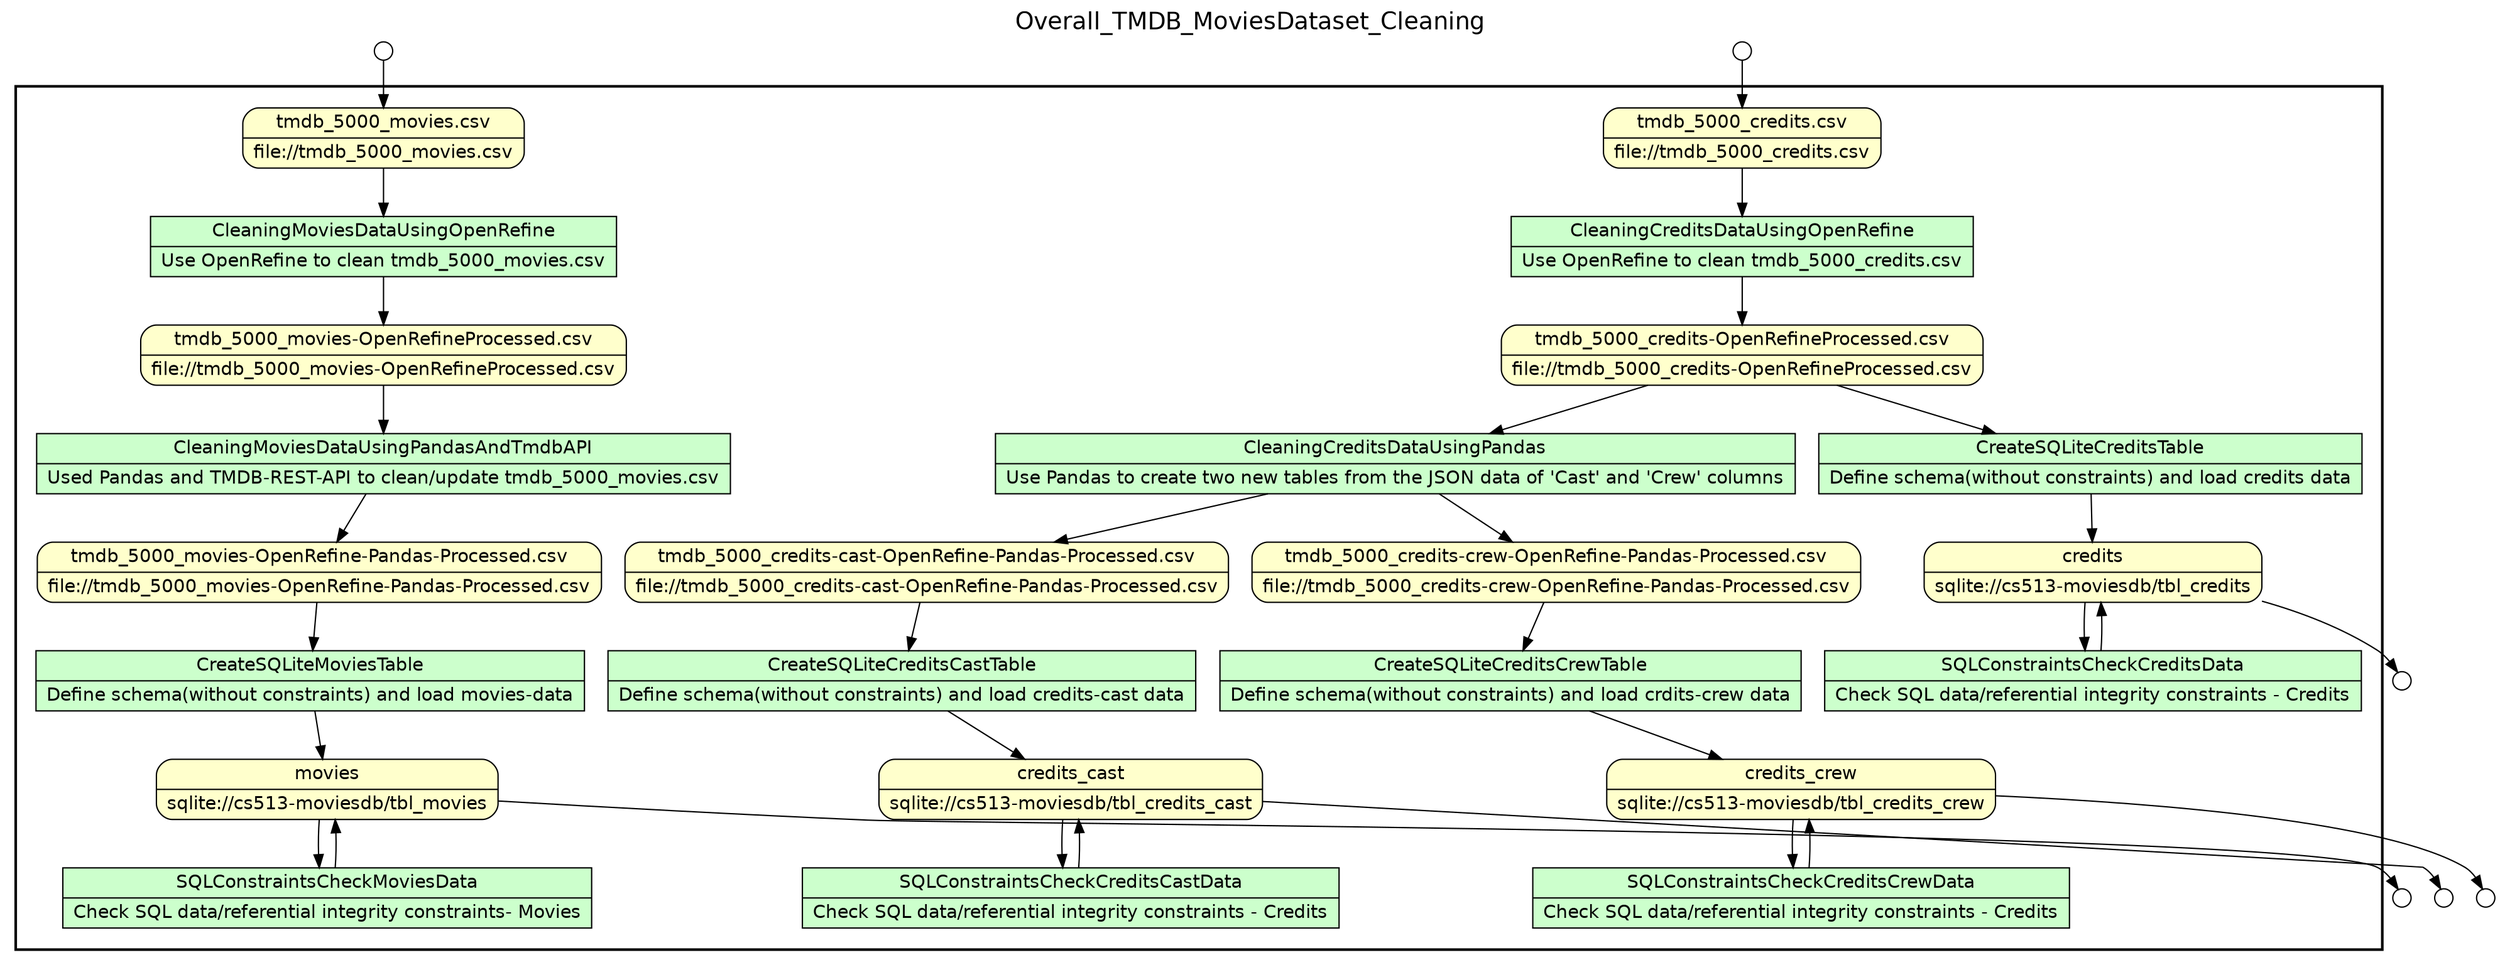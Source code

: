
/* Start of top-level graph */
digraph Workflow {
rankdir=TB

/* Title for graph */
fontname=Helvetica; fontsize=18; labelloc=t
label=Overall_TMDB_MoviesDataset_Cleaning

/* Start of double cluster for drawing box around nodes in workflow */
subgraph cluster_workflow_box_outer { label=""; color=black; penwidth=2
subgraph cluster_workflow_box_inner { label=""; penwidth=0

/* Style for nodes representing atomic programs in workflow */
node[shape=box style=filled fillcolor="#CCFFCC" peripheries=1 fontname=Helvetica]

/* Nodes representing atomic programs in workflow */
CleaningMoviesDataUsingOpenRefine [shape=record rankdir=LR label="{<f0> CleaningMoviesDataUsingOpenRefine |<f1> Use OpenRefine to clean tmdb_5000_movies.csv}"];
CleaningMoviesDataUsingPandasAndTmdbAPI [shape=record rankdir=LR label="{<f0> CleaningMoviesDataUsingPandasAndTmdbAPI |<f1> Used Pandas and TMDB-REST-API to clean/update tmdb_5000_movies.csv}"];
CreateSQLiteMoviesTable [shape=record rankdir=LR label="{<f0> CreateSQLiteMoviesTable |<f1> Define schema(without constraints) and load movies-data}"];
CleaningCreditsDataUsingOpenRefine [shape=record rankdir=LR label="{<f0> CleaningCreditsDataUsingOpenRefine |<f1> Use OpenRefine to clean tmdb_5000_credits.csv}"];
CleaningCreditsDataUsingPandas [shape=record rankdir=LR label="{<f0> CleaningCreditsDataUsingPandas |<f1> Use Pandas to create two new tables from the JSON data of 'Cast' and 'Crew' columns}"];
CreateSQLiteCreditsTable [shape=record rankdir=LR label="{<f0> CreateSQLiteCreditsTable |<f1> Define schema(without constraints) and load credits data}"];
CreateSQLiteCreditsCastTable [shape=record rankdir=LR label="{<f0> CreateSQLiteCreditsCastTable |<f1> Define schema(without constraints) and load credits-cast data}"];
CreateSQLiteCreditsCrewTable [shape=record rankdir=LR label="{<f0> CreateSQLiteCreditsCrewTable |<f1> Define schema(without constraints) and load crdits-crew data}"];

/* Style for nodes representing composite programs (sub-workflows) in workflow */
node[shape=box style=filled fillcolor="#CCFFCC" peripheries=2 fontname=Helvetica]

/* Nodes representing composite programs (sub-workflows) in workflow */
SQLConstraintsCheckMoviesData [shape=record rankdir=LR label="{<f0> SQLConstraintsCheckMoviesData |<f1> Check SQL data/referential integrity constraints- Movies}"];
SQLConstraintsCheckCreditsData [shape=record rankdir=LR label="{<f0> SQLConstraintsCheckCreditsData |<f1> Check SQL data/referential integrity constraints - Credits}"];
SQLConstraintsCheckCreditsCastData [shape=record rankdir=LR label="{<f0> SQLConstraintsCheckCreditsCastData |<f1> Check SQL data/referential integrity constraints - Credits}"];
SQLConstraintsCheckCreditsCrewData [shape=record rankdir=LR label="{<f0> SQLConstraintsCheckCreditsCrewData |<f1> Check SQL data/referential integrity constraints - Credits}"];

/* Style for nodes representing non-parameter data channels in workflow */
node[shape=box style="rounded,filled" fillcolor="#FFFFCC" peripheries=1 fontname=Helvetica]

/* Nodes for non-parameter data channels in workflow */
"tmdb_5000_movies.csv" [shape=record rankdir=LR label="{<f0> tmdb_5000_movies.csv |<f1> file\://tmdb_5000_movies.csv}"];
"tmdb_5000_movies-OpenRefineProcessed.csv" [shape=record rankdir=LR label="{<f0> tmdb_5000_movies-OpenRefineProcessed.csv |<f1> file\://tmdb_5000_movies-OpenRefineProcessed.csv}"];
"tmdb_5000_movies-OpenRefine-Pandas-Processed.csv" [shape=record rankdir=LR label="{<f0> tmdb_5000_movies-OpenRefine-Pandas-Processed.csv |<f1> file\://tmdb_5000_movies-OpenRefine-Pandas-Processed.csv}"];
movies [shape=record rankdir=LR label="{<f0> movies |<f1> sqlite\://cs513-moviesdb/tbl_movies}"];
"tmdb_5000_credits.csv" [shape=record rankdir=LR label="{<f0> tmdb_5000_credits.csv |<f1> file\://tmdb_5000_credits.csv}"];
"tmdb_5000_credits-OpenRefineProcessed.csv" [shape=record rankdir=LR label="{<f0> tmdb_5000_credits-OpenRefineProcessed.csv |<f1> file\://tmdb_5000_credits-OpenRefineProcessed.csv}"];
"tmdb_5000_credits-cast-OpenRefine-Pandas-Processed.csv" [shape=record rankdir=LR label="{<f0> tmdb_5000_credits-cast-OpenRefine-Pandas-Processed.csv |<f1> file\://tmdb_5000_credits-cast-OpenRefine-Pandas-Processed.csv}"];
"tmdb_5000_credits-crew-OpenRefine-Pandas-Processed.csv" [shape=record rankdir=LR label="{<f0> tmdb_5000_credits-crew-OpenRefine-Pandas-Processed.csv |<f1> file\://tmdb_5000_credits-crew-OpenRefine-Pandas-Processed.csv}"];
credits [shape=record rankdir=LR label="{<f0> credits |<f1> sqlite\://cs513-moviesdb/tbl_credits}"];
credits_cast [shape=record rankdir=LR label="{<f0> credits_cast |<f1> sqlite\://cs513-moviesdb/tbl_credits_cast}"];
credits_crew [shape=record rankdir=LR label="{<f0> credits_crew |<f1> sqlite\://cs513-moviesdb/tbl_credits_crew}"];

/* Style for nodes representing parameter channels in workflow */
node[shape=box style="rounded,filled" fillcolor="#FCFCFC" peripheries=1 fontname=Helvetica]

/* Nodes representing parameter channels in workflow */

/* Edges representing connections between programs and channels */
CleaningMoviesDataUsingOpenRefine -> "tmdb_5000_movies-OpenRefineProcessed.csv"
"tmdb_5000_movies.csv" -> CleaningMoviesDataUsingOpenRefine
CleaningMoviesDataUsingPandasAndTmdbAPI -> "tmdb_5000_movies-OpenRefine-Pandas-Processed.csv"
"tmdb_5000_movies-OpenRefineProcessed.csv" -> CleaningMoviesDataUsingPandasAndTmdbAPI
CreateSQLiteMoviesTable -> movies
"tmdb_5000_movies-OpenRefine-Pandas-Processed.csv" -> CreateSQLiteMoviesTable
SQLConstraintsCheckMoviesData -> movies
movies -> SQLConstraintsCheckMoviesData
CleaningCreditsDataUsingOpenRefine -> "tmdb_5000_credits-OpenRefineProcessed.csv"
"tmdb_5000_credits.csv" -> CleaningCreditsDataUsingOpenRefine
CleaningCreditsDataUsingPandas -> "tmdb_5000_credits-cast-OpenRefine-Pandas-Processed.csv"
CleaningCreditsDataUsingPandas -> "tmdb_5000_credits-crew-OpenRefine-Pandas-Processed.csv"
"tmdb_5000_credits-OpenRefineProcessed.csv" -> CleaningCreditsDataUsingPandas
CreateSQLiteCreditsTable -> credits
"tmdb_5000_credits-OpenRefineProcessed.csv" -> CreateSQLiteCreditsTable
CreateSQLiteCreditsCastTable -> credits_cast
"tmdb_5000_credits-cast-OpenRefine-Pandas-Processed.csv" -> CreateSQLiteCreditsCastTable
CreateSQLiteCreditsCrewTable -> credits_crew
"tmdb_5000_credits-crew-OpenRefine-Pandas-Processed.csv" -> CreateSQLiteCreditsCrewTable
SQLConstraintsCheckCreditsData -> credits
credits -> SQLConstraintsCheckCreditsData
SQLConstraintsCheckCreditsCastData -> credits_cast
credits_cast -> SQLConstraintsCheckCreditsCastData
SQLConstraintsCheckCreditsCrewData -> credits_crew
credits_crew -> SQLConstraintsCheckCreditsCrewData

/* End of double cluster for drawing box around nodes in workflow */
}}

/* Style for nodes representing workflow input ports */
node[shape=circle style="rounded,filled" fillcolor="#FFFFFF" peripheries=1 fontname=Helvetica width=0.2]

/* Nodes representing workflow input ports */
"tmdb_5000_movies.csv_input_port" [label=""]
"tmdb_5000_credits.csv_input_port" [label=""]

/* Style for nodes representing workflow output ports */
node[shape=circle style="rounded,filled" fillcolor="#FFFFFF" peripheries=1 fontname=Helvetica width=0.2]

/* Nodes representing workflow output ports */
movies_output_port [label=""]
credits_output_port [label=""]
credits_cast_output_port [label=""]
credits_crew_output_port [label=""]

/* Edges from input ports to channels */
"tmdb_5000_movies.csv_input_port" -> "tmdb_5000_movies.csv"
"tmdb_5000_credits.csv_input_port" -> "tmdb_5000_credits.csv"

/* Edges from channels to output ports */
movies -> movies_output_port
credits -> credits_output_port
credits_cast -> credits_cast_output_port
credits_crew -> credits_crew_output_port

/* End of top-level graph */
}
